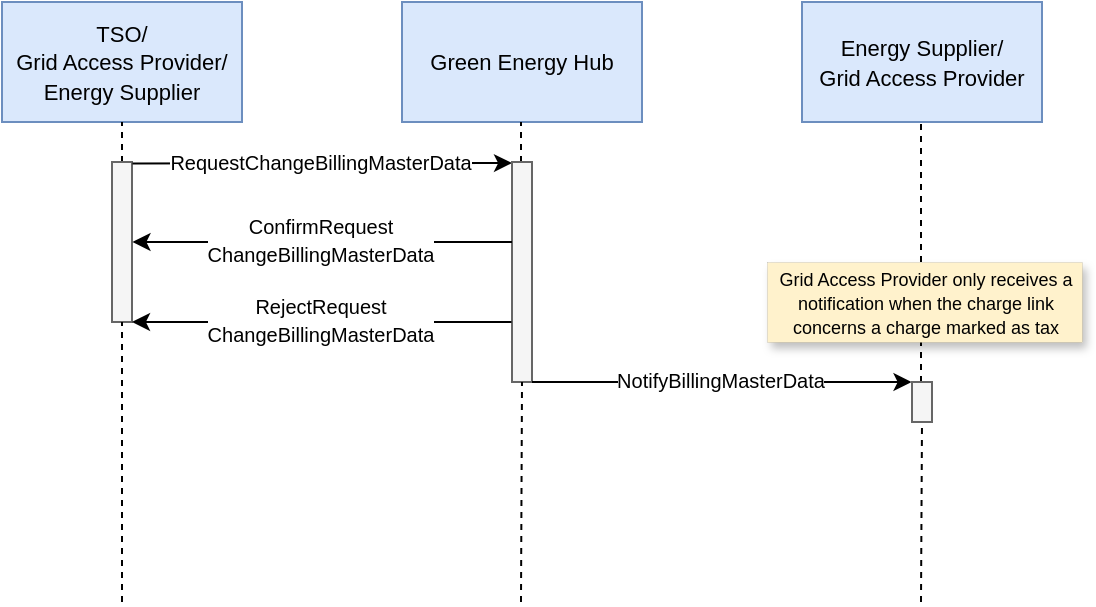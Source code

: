 <mxfile version="18.0.6" type="device"><diagram id="kgpKYQtTHZ0yAKxKKP6v" name="Page-1"><mxGraphModel dx="918" dy="781" grid="1" gridSize="10" guides="1" tooltips="1" connect="1" arrows="1" fold="1" page="1" pageScale="1" pageWidth="850" pageHeight="1100" math="0" shadow="0"><root><mxCell id="0"/><mxCell id="1" parent="0"/><mxCell id="SJea8ttkJiUI39jvF94s-1" value="&lt;font style=&quot;font-size: 11px;&quot;&gt;TSO/&lt;br style=&quot;padding: 0px; margin: 0px;&quot;&gt;Grid Access Provider/&lt;br style=&quot;padding: 0px; margin: 0px;&quot;&gt;Energy Supplier&lt;/font&gt;" style="rounded=0;whiteSpace=wrap;html=1;fillColor=#dae8fc;strokeColor=#6c8ebf;" vertex="1" parent="1"><mxGeometry x="40" y="40" width="120" height="60" as="geometry"/></mxCell><mxCell id="SJea8ttkJiUI39jvF94s-2" value="&lt;font style=&quot;font-size: 11px;&quot;&gt;Green Energy Hub&lt;/font&gt;" style="rounded=0;whiteSpace=wrap;html=1;fillColor=#dae8fc;strokeColor=#6c8ebf;" vertex="1" parent="1"><mxGeometry x="240" y="40" width="120" height="60" as="geometry"/></mxCell><mxCell id="SJea8ttkJiUI39jvF94s-3" value="&lt;font style=&quot;font-size: 11px;&quot;&gt;Energy Supplier/&lt;br&gt;Grid Access Provider&lt;/font&gt;" style="rounded=0;whiteSpace=wrap;html=1;fillColor=#dae8fc;strokeColor=#6c8ebf;" vertex="1" parent="1"><mxGeometry x="440" y="40" width="120" height="60" as="geometry"/></mxCell><mxCell id="SJea8ttkJiUI39jvF94s-5" value="" style="endArrow=none;dashed=1;html=1;rounded=0;entryX=0.5;entryY=1;entryDx=0;entryDy=0;startArrow=none;" edge="1" parent="1" source="SJea8ttkJiUI39jvF94s-8" target="SJea8ttkJiUI39jvF94s-1"><mxGeometry width="50" height="50" relative="1" as="geometry"><mxPoint x="100" y="340" as="sourcePoint"/><mxPoint x="370" y="60" as="targetPoint"/></mxGeometry></mxCell><mxCell id="SJea8ttkJiUI39jvF94s-6" value="" style="endArrow=none;dashed=1;html=1;rounded=0;entryX=0.5;entryY=1;entryDx=0;entryDy=0;startArrow=none;" edge="1" parent="1" source="SJea8ttkJiUI39jvF94s-11"><mxGeometry width="50" height="50" relative="1" as="geometry"><mxPoint x="299.5" y="340" as="sourcePoint"/><mxPoint x="299.5" y="100" as="targetPoint"/></mxGeometry></mxCell><mxCell id="SJea8ttkJiUI39jvF94s-7" value="" style="endArrow=none;dashed=1;html=1;rounded=0;entryX=0.5;entryY=1;entryDx=0;entryDy=0;startArrow=none;" edge="1" parent="1" source="SJea8ttkJiUI39jvF94s-21"><mxGeometry width="50" height="50" relative="1" as="geometry"><mxPoint x="499.5" y="340" as="sourcePoint"/><mxPoint x="499.5" y="100" as="targetPoint"/></mxGeometry></mxCell><mxCell id="SJea8ttkJiUI39jvF94s-8" value="" style="points=[];perimeter=orthogonalPerimeter;rounded=0;shadow=0;strokeWidth=1;fillColor=#f5f5f5;fontColor=#333333;strokeColor=#666666;" vertex="1" parent="1"><mxGeometry x="95" y="120" width="10" height="80" as="geometry"/></mxCell><mxCell id="SJea8ttkJiUI39jvF94s-9" value="" style="endArrow=none;dashed=1;html=1;rounded=0;entryX=0.5;entryY=1;entryDx=0;entryDy=0;" edge="1" parent="1" target="SJea8ttkJiUI39jvF94s-8"><mxGeometry width="50" height="50" relative="1" as="geometry"><mxPoint x="100" y="340" as="sourcePoint"/><mxPoint x="100" y="100" as="targetPoint"/></mxGeometry></mxCell><mxCell id="SJea8ttkJiUI39jvF94s-10" value="" style="endArrow=classic;html=1;rounded=0;entryX=0;entryY=0.005;entryDx=0;entryDy=0;entryPerimeter=0;exitX=1.024;exitY=0.009;exitDx=0;exitDy=0;exitPerimeter=0;" edge="1" parent="1" source="SJea8ttkJiUI39jvF94s-8" target="SJea8ttkJiUI39jvF94s-11"><mxGeometry width="50" height="50" relative="1" as="geometry"><mxPoint x="110" y="120" as="sourcePoint"/><mxPoint x="370" y="60" as="targetPoint"/></mxGeometry></mxCell><mxCell id="SJea8ttkJiUI39jvF94s-13" value="&lt;font style=&quot;font-size: 10px;&quot;&gt;RequestChangeBillingMasterData&lt;/font&gt;" style="edgeLabel;html=1;align=center;verticalAlign=middle;resizable=0;points=[];" vertex="1" connectable="0" parent="SJea8ttkJiUI39jvF94s-10"><mxGeometry x="0.035" y="1" relative="1" as="geometry"><mxPoint x="-4" as="offset"/></mxGeometry></mxCell><mxCell id="SJea8ttkJiUI39jvF94s-11" value="" style="points=[];perimeter=orthogonalPerimeter;rounded=0;shadow=0;strokeWidth=1;fillColor=#f5f5f5;fontColor=#333333;strokeColor=#666666;" vertex="1" parent="1"><mxGeometry x="295" y="120" width="10" height="110" as="geometry"/></mxCell><mxCell id="SJea8ttkJiUI39jvF94s-12" value="" style="endArrow=none;dashed=1;html=1;rounded=0;entryX=0.5;entryY=1;entryDx=0;entryDy=0;" edge="1" parent="1" target="SJea8ttkJiUI39jvF94s-11"><mxGeometry width="50" height="50" relative="1" as="geometry"><mxPoint x="299.5" y="340" as="sourcePoint"/><mxPoint x="299.5" y="100" as="targetPoint"/></mxGeometry></mxCell><mxCell id="SJea8ttkJiUI39jvF94s-15" value="" style="endArrow=none;html=1;rounded=0;entryX=0;entryY=0.005;entryDx=0;entryDy=0;entryPerimeter=0;exitX=1.024;exitY=0.009;exitDx=0;exitDy=0;exitPerimeter=0;endFill=0;startArrow=classic;startFill=1;" edge="1" parent="1"><mxGeometry width="50" height="50" relative="1" as="geometry"><mxPoint x="105.24" y="160" as="sourcePoint"/><mxPoint x="295" y="160.05" as="targetPoint"/></mxGeometry></mxCell><mxCell id="SJea8ttkJiUI39jvF94s-16" value="&lt;font style=&quot;font-size: 10px;&quot;&gt;ConfirmRequest&lt;br&gt;ChangeBillingMasterData&lt;/font&gt;" style="edgeLabel;html=1;align=center;verticalAlign=middle;resizable=0;points=[];" vertex="1" connectable="0" parent="SJea8ttkJiUI39jvF94s-15"><mxGeometry x="0.035" y="1" relative="1" as="geometry"><mxPoint x="-4" as="offset"/></mxGeometry></mxCell><mxCell id="SJea8ttkJiUI39jvF94s-17" value="" style="endArrow=none;html=1;rounded=0;entryX=0;entryY=0.005;entryDx=0;entryDy=0;entryPerimeter=0;exitX=1.024;exitY=0.009;exitDx=0;exitDy=0;exitPerimeter=0;endFill=0;startArrow=classic;startFill=1;" edge="1" parent="1"><mxGeometry width="50" height="50" relative="1" as="geometry"><mxPoint x="105" y="200" as="sourcePoint"/><mxPoint x="294.76" y="200.05" as="targetPoint"/></mxGeometry></mxCell><mxCell id="SJea8ttkJiUI39jvF94s-18" value="&lt;font style=&quot;font-size: 10px;&quot;&gt;RejectRequest&lt;br&gt;ChangeBillingMasterData&lt;/font&gt;" style="edgeLabel;html=1;align=center;verticalAlign=middle;resizable=0;points=[];" vertex="1" connectable="0" parent="SJea8ttkJiUI39jvF94s-17"><mxGeometry x="0.035" y="1" relative="1" as="geometry"><mxPoint x="-4" as="offset"/></mxGeometry></mxCell><mxCell id="SJea8ttkJiUI39jvF94s-19" value="" style="endArrow=classic;html=1;rounded=0;entryX=0;entryY=0.005;entryDx=0;entryDy=0;entryPerimeter=0;exitX=1.024;exitY=0.009;exitDx=0;exitDy=0;exitPerimeter=0;endFill=1;startArrow=none;startFill=0;" edge="1" parent="1"><mxGeometry width="50" height="50" relative="1" as="geometry"><mxPoint x="305" y="230" as="sourcePoint"/><mxPoint x="494.76" y="230.05" as="targetPoint"/></mxGeometry></mxCell><mxCell id="SJea8ttkJiUI39jvF94s-20" value="&lt;font style=&quot;font-size: 10px;&quot;&gt;NotifyBillingMasterData&lt;/font&gt;" style="edgeLabel;html=1;align=center;verticalAlign=middle;resizable=0;points=[];" vertex="1" connectable="0" parent="SJea8ttkJiUI39jvF94s-19"><mxGeometry x="0.035" y="1" relative="1" as="geometry"><mxPoint x="-4" as="offset"/></mxGeometry></mxCell><mxCell id="SJea8ttkJiUI39jvF94s-21" value="" style="points=[];perimeter=orthogonalPerimeter;rounded=0;shadow=0;strokeWidth=1;fillColor=#f5f5f5;fontColor=#333333;strokeColor=#666666;" vertex="1" parent="1"><mxGeometry x="495" y="230" width="10" height="20" as="geometry"/></mxCell><mxCell id="SJea8ttkJiUI39jvF94s-22" value="" style="endArrow=none;dashed=1;html=1;rounded=0;entryX=0.5;entryY=1;entryDx=0;entryDy=0;" edge="1" parent="1" target="SJea8ttkJiUI39jvF94s-21"><mxGeometry width="50" height="50" relative="1" as="geometry"><mxPoint x="499.5" y="340" as="sourcePoint"/><mxPoint x="499.5" y="100" as="targetPoint"/></mxGeometry></mxCell><mxCell id="SJea8ttkJiUI39jvF94s-23" value="&lt;font style=&quot;font-size: 9px;&quot;&gt;Grid Access Provider only receives a notification when the charge link concerns a charge marked as tax&lt;/font&gt;" style="rounded=0;whiteSpace=wrap;html=1;fontSize=10;fillColor=#fff2cc;strokeColor=#000000;shadow=1;strokeWidth=0;" vertex="1" parent="1"><mxGeometry x="422.5" y="170" width="157.5" height="40" as="geometry"/></mxCell></root></mxGraphModel></diagram></mxfile>